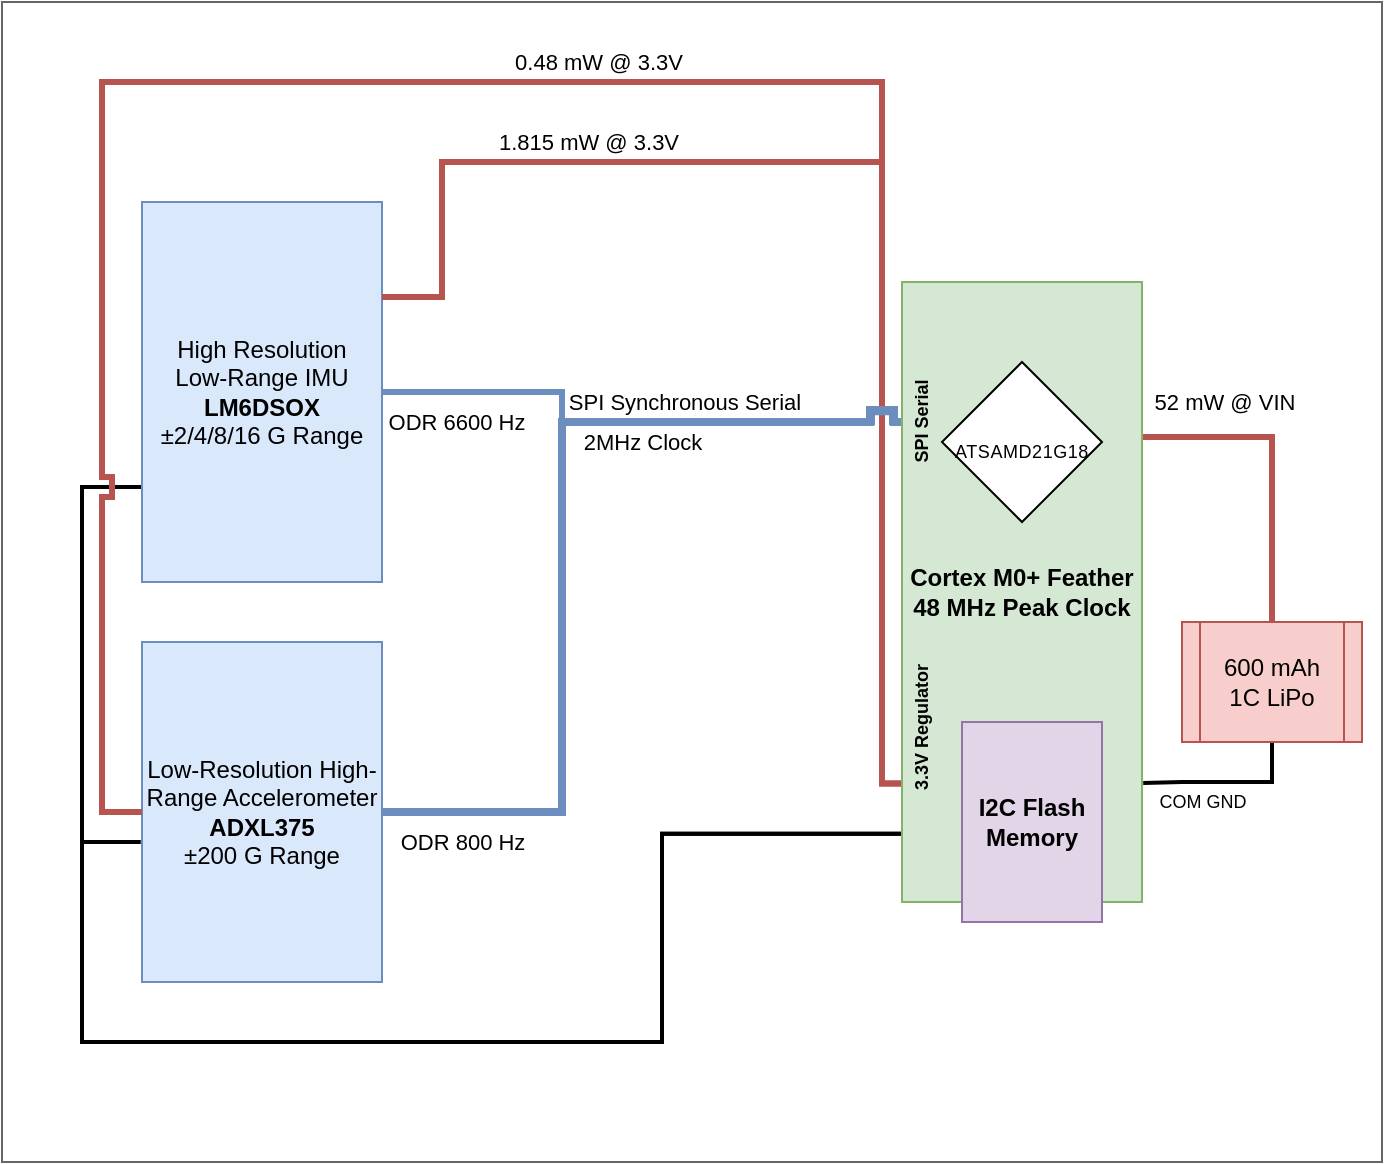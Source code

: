 <mxfile version="20.3.7" type="github">
  <diagram id="9PtypYjBhYBW2y5f75Z8" name="ELECTRIC-FBD">
    <mxGraphModel dx="1463" dy="938" grid="1" gridSize="10" guides="1" tooltips="1" connect="1" arrows="1" fold="1" page="1" pageScale="1" pageWidth="850" pageHeight="1100" math="0" shadow="0">
      <root>
        <mxCell id="0" />
        <mxCell id="1" parent="0" />
        <mxCell id="jtvHjVUpYxaJxIaI45h--17" value="" style="rounded=0;whiteSpace=wrap;html=1;labelBackgroundColor=none;fontFamily=Helvetica;fontSize=9;fillColor=none;fontColor=#333333;strokeColor=#666666;gradientColor=none;fillStyle=dashed;" vertex="1" parent="1">
          <mxGeometry x="-130" y="20" width="690" height="580" as="geometry" />
        </mxCell>
        <mxCell id="jtvHjVUpYxaJxIaI45h--14" style="edgeStyle=orthogonalEdgeStyle;rounded=0;jumpStyle=sharp;orthogonalLoop=1;jettySize=auto;html=1;exitX=0;exitY=0.75;exitDx=0;exitDy=0;entryX=0;entryY=0.89;entryDx=0;entryDy=0;entryPerimeter=0;strokeWidth=2;fontFamily=Helvetica;fontSize=9;endArrow=none;endFill=0;" edge="1" parent="1" source="o8rjoo6xaxwGKhyFrDOh-1" target="o8rjoo6xaxwGKhyFrDOh-3">
          <mxGeometry relative="1" as="geometry">
            <Array as="points">
              <mxPoint x="-90" y="263" />
              <mxPoint x="-90" y="540" />
              <mxPoint x="200" y="540" />
              <mxPoint x="200" y="436" />
            </Array>
          </mxGeometry>
        </mxCell>
        <mxCell id="o8rjoo6xaxwGKhyFrDOh-1" value="High Resolution&lt;br&gt;Low-Range IMU&lt;br&gt;&lt;b&gt;LM6DSOX&lt;/b&gt;&lt;br&gt;±2/4/8/16 G Range" style="rounded=0;whiteSpace=wrap;html=1;fillColor=#dae8fc;strokeColor=#6c8ebf;fontFamily=Helvetica;" parent="1" vertex="1">
          <mxGeometry x="-60" y="120" width="120" height="190" as="geometry" />
        </mxCell>
        <mxCell id="o8rjoo6xaxwGKhyFrDOh-2" value="Low-Resolution High-Range Accelerometer&lt;br&gt;&lt;b&gt;ADXL375&lt;/b&gt;&lt;br&gt;±200 G Range" style="rounded=0;whiteSpace=wrap;html=1;fillColor=#dae8fc;strokeColor=#6c8ebf;fontFamily=Helvetica;" parent="1" vertex="1">
          <mxGeometry x="-60" y="340" width="120" height="170" as="geometry" />
        </mxCell>
        <mxCell id="jtvHjVUpYxaJxIaI45h--13" style="edgeStyle=orthogonalEdgeStyle;rounded=0;jumpStyle=sharp;orthogonalLoop=1;jettySize=auto;html=1;exitX=0;exitY=0.89;exitDx=0;exitDy=0;exitPerimeter=0;entryX=-0.005;entryY=0.593;entryDx=0;entryDy=0;strokeWidth=2;fontFamily=Helvetica;fontSize=9;endArrow=none;endFill=0;entryPerimeter=0;" edge="1" parent="1" source="o8rjoo6xaxwGKhyFrDOh-3" target="o8rjoo6xaxwGKhyFrDOh-2">
          <mxGeometry relative="1" as="geometry">
            <Array as="points">
              <mxPoint x="200" y="436" />
              <mxPoint x="200" y="540" />
              <mxPoint x="-90" y="540" />
              <mxPoint x="-90" y="440" />
              <mxPoint x="-61" y="440" />
            </Array>
          </mxGeometry>
        </mxCell>
        <mxCell id="J-fSHl9zoMlPTrOR2JYS-9" value="ODR 800 Hz" style="edgeLabel;html=1;align=center;verticalAlign=middle;resizable=0;points=[];fontFamily=Helvetica;" parent="1" vertex="1" connectable="0">
          <mxGeometry x="100.004" y="440" as="geometry" />
        </mxCell>
        <mxCell id="J-fSHl9zoMlPTrOR2JYS-11" value="" style="edgeStyle=orthogonalEdgeStyle;rounded=0;orthogonalLoop=1;jettySize=auto;html=1;exitX=0.5;exitY=0;exitDx=0;exitDy=0;entryX=1;entryY=0.25;entryDx=0;entryDy=0;strokeWidth=3;endArrow=none;endFill=0;fillColor=#f8cecc;strokeColor=#b85450;fontFamily=Helvetica;" parent="1" source="J-fSHl9zoMlPTrOR2JYS-10" target="o8rjoo6xaxwGKhyFrDOh-3" edge="1">
          <mxGeometry x="-0.109" y="-18" relative="1" as="geometry">
            <mxPoint as="offset" />
          </mxGeometry>
        </mxCell>
        <mxCell id="J-fSHl9zoMlPTrOR2JYS-23" value="52 mW @ VIN" style="edgeLabel;html=1;align=center;verticalAlign=middle;resizable=0;points=[];fontFamily=Helvetica;" parent="J-fSHl9zoMlPTrOR2JYS-11" vertex="1" connectable="0">
          <mxGeometry x="0.588" y="-3" relative="1" as="geometry">
            <mxPoint x="8" y="-15" as="offset" />
          </mxGeometry>
        </mxCell>
        <mxCell id="jtvHjVUpYxaJxIaI45h--8" style="edgeStyle=orthogonalEdgeStyle;rounded=0;orthogonalLoop=1;jettySize=auto;html=1;exitX=0.5;exitY=1;exitDx=0;exitDy=0;entryX=1.005;entryY=0.808;entryDx=0;entryDy=0;entryPerimeter=0;fontFamily=Helvetica;fontSize=9;endArrow=none;endFill=0;strokeWidth=2;" edge="1" parent="1" source="J-fSHl9zoMlPTrOR2JYS-10" target="o8rjoo6xaxwGKhyFrDOh-3">
          <mxGeometry relative="1" as="geometry">
            <Array as="points">
              <mxPoint x="505" y="410" />
              <mxPoint x="460" y="410" />
            </Array>
          </mxGeometry>
        </mxCell>
        <mxCell id="jtvHjVUpYxaJxIaI45h--9" value="COM GND" style="edgeLabel;html=1;align=center;verticalAlign=middle;resizable=0;points=[];fontSize=9;fontFamily=Helvetica;" vertex="1" connectable="0" parent="jtvHjVUpYxaJxIaI45h--8">
          <mxGeometry x="0.069" y="1" relative="1" as="geometry">
            <mxPoint x="-10" y="9" as="offset" />
          </mxGeometry>
        </mxCell>
        <mxCell id="J-fSHl9zoMlPTrOR2JYS-10" value="600 mAh&lt;br&gt;1C LiPo" style="shape=process;whiteSpace=wrap;html=1;backgroundOutline=1;fillColor=#f8cecc;strokeColor=#b85450;fontFamily=Helvetica;" parent="1" vertex="1">
          <mxGeometry x="460" y="330" width="90" height="60" as="geometry" />
        </mxCell>
        <mxCell id="J-fSHl9zoMlPTrOR2JYS-18" style="edgeStyle=orthogonalEdgeStyle;rounded=0;orthogonalLoop=1;jettySize=auto;html=1;entryX=1;entryY=0.25;entryDx=0;entryDy=0;strokeWidth=3;endArrow=none;endFill=0;fillColor=#f8cecc;strokeColor=#b85450;exitX=0.192;exitY=-0.008;exitDx=0;exitDy=0;exitPerimeter=0;fontFamily=Helvetica;jumpStyle=none;" parent="1" target="o8rjoo6xaxwGKhyFrDOh-1" edge="1" source="jtvHjVUpYxaJxIaI45h--6">
          <mxGeometry relative="1" as="geometry">
            <mxPoint x="340" y="410" as="sourcePoint" />
            <Array as="points">
              <mxPoint x="310" y="411" />
              <mxPoint x="310" y="100" />
              <mxPoint x="90" y="100" />
              <mxPoint x="90" y="168" />
            </Array>
          </mxGeometry>
        </mxCell>
        <mxCell id="J-fSHl9zoMlPTrOR2JYS-19" value="1.815 mW @ 3.3V" style="edgeLabel;html=1;align=center;verticalAlign=middle;resizable=0;points=[];fontFamily=Helvetica;" parent="J-fSHl9zoMlPTrOR2JYS-18" vertex="1" connectable="0">
          <mxGeometry x="0.275" y="-1" relative="1" as="geometry">
            <mxPoint x="-61" y="-9" as="offset" />
          </mxGeometry>
        </mxCell>
        <mxCell id="J-fSHl9zoMlPTrOR2JYS-24" style="edgeStyle=orthogonalEdgeStyle;rounded=0;orthogonalLoop=1;jettySize=auto;html=1;entryX=0;entryY=0.5;entryDx=0;entryDy=0;strokeWidth=3;endArrow=none;endFill=0;fillColor=#f8cecc;strokeColor=#b85450;exitX=0.192;exitY=0.053;exitDx=0;exitDy=0;exitPerimeter=0;fontFamily=Helvetica;jumpStyle=sharp;" parent="1" source="jtvHjVUpYxaJxIaI45h--6" target="o8rjoo6xaxwGKhyFrDOh-2" edge="1">
          <mxGeometry relative="1" as="geometry">
            <Array as="points">
              <mxPoint x="310" y="411" />
              <mxPoint x="310" y="60" />
              <mxPoint x="-80" y="60" />
              <mxPoint x="-80" y="425" />
            </Array>
          </mxGeometry>
        </mxCell>
        <mxCell id="J-fSHl9zoMlPTrOR2JYS-26" value="0.48 mW @ 3.3V" style="edgeLabel;html=1;align=center;verticalAlign=middle;resizable=0;points=[];fontFamily=Helvetica;" parent="J-fSHl9zoMlPTrOR2JYS-24" vertex="1" connectable="0">
          <mxGeometry x="0.008" relative="1" as="geometry">
            <mxPoint x="69" y="-10" as="offset" />
          </mxGeometry>
        </mxCell>
        <mxCell id="o8rjoo6xaxwGKhyFrDOh-5" style="edgeStyle=orthogonalEdgeStyle;rounded=0;orthogonalLoop=1;jettySize=auto;html=1;exitX=1;exitY=0.5;exitDx=0;exitDy=0;fillColor=#dae8fc;strokeColor=#6c8ebf;strokeWidth=4;endArrow=none;endFill=0;fontFamily=Helvetica;jumpStyle=sharp;" parent="1" source="o8rjoo6xaxwGKhyFrDOh-2" edge="1">
          <mxGeometry relative="1" as="geometry">
            <mxPoint x="350" y="230" as="targetPoint" />
            <Array as="points">
              <mxPoint x="150" y="425" />
              <mxPoint x="150" y="230" />
            </Array>
          </mxGeometry>
        </mxCell>
        <mxCell id="o8rjoo6xaxwGKhyFrDOh-6" value="SPI Synchronous Serial" style="edgeLabel;html=1;align=center;verticalAlign=middle;resizable=0;points=[];fontFamily=Helvetica;" parent="o8rjoo6xaxwGKhyFrDOh-5" vertex="1" connectable="0">
          <mxGeometry x="0.325" y="3" relative="1" as="geometry">
            <mxPoint x="24" y="-7" as="offset" />
          </mxGeometry>
        </mxCell>
        <mxCell id="o8rjoo6xaxwGKhyFrDOh-7" value="2MHz Clock" style="edgeLabel;html=1;align=center;verticalAlign=middle;resizable=0;points=[];fontFamily=Helvetica;" parent="o8rjoo6xaxwGKhyFrDOh-5" vertex="1" connectable="0">
          <mxGeometry x="0.39" y="1" relative="1" as="geometry">
            <mxPoint x="-12" y="11" as="offset" />
          </mxGeometry>
        </mxCell>
        <mxCell id="o8rjoo6xaxwGKhyFrDOh-4" style="edgeStyle=orthogonalEdgeStyle;rounded=0;orthogonalLoop=1;jettySize=auto;html=1;exitX=1;exitY=0.5;exitDx=0;exitDy=0;entryX=0.083;entryY=0.226;entryDx=0;entryDy=0;entryPerimeter=0;fillColor=#dae8fc;strokeColor=#6c8ebf;strokeWidth=3;endArrow=none;endFill=0;fontFamily=Helvetica;jumpStyle=sharp;" parent="1" source="o8rjoo6xaxwGKhyFrDOh-1" target="o8rjoo6xaxwGKhyFrDOh-3" edge="1">
          <mxGeometry relative="1" as="geometry">
            <Array as="points">
              <mxPoint x="150" y="215" />
              <mxPoint x="150" y="230" />
            </Array>
          </mxGeometry>
        </mxCell>
        <mxCell id="J-fSHl9zoMlPTrOR2JYS-4" value="ODR 6600 Hz" style="edgeLabel;html=1;align=center;verticalAlign=middle;resizable=0;points=[];fontFamily=Helvetica;" parent="o8rjoo6xaxwGKhyFrDOh-4" vertex="1" connectable="0">
          <mxGeometry x="-0.775" y="2" relative="1" as="geometry">
            <mxPoint x="5" y="17" as="offset" />
          </mxGeometry>
        </mxCell>
        <mxCell id="jtvHjVUpYxaJxIaI45h--16" value="" style="group" vertex="1" connectable="0" parent="1">
          <mxGeometry x="320" y="160" width="120" height="320" as="geometry" />
        </mxCell>
        <mxCell id="o8rjoo6xaxwGKhyFrDOh-3" value="Cortex M0+ Feather&lt;br&gt;48 MHz Peak Clock&lt;br&gt;" style="rounded=0;whiteSpace=wrap;html=1;fillColor=#d5e8d4;strokeColor=#82b366;fontFamily=Helvetica;fontStyle=1;points=[[0,0,0,0,0],[0,0.25,0,0,0],[0,0.5,0,0,0],[0,0.75,0,0,0],[0,0.89,0,0,0],[0,1,0,0,0],[0.25,0,0,0,0],[0.25,1,0,0,0],[0.5,0,0,0,0],[0.5,1,0,0,0],[0.75,0,0,0,0],[0.75,1,0,0,0],[1,0,0,0,0],[1,0.25,0,0,0],[1,0.5,0,0,0],[1,0.75,0,0,0],[1,1,0,0,0]];" parent="jtvHjVUpYxaJxIaI45h--16" vertex="1">
          <mxGeometry width="120" height="310" as="geometry" />
        </mxCell>
        <mxCell id="J-fSHl9zoMlPTrOR2JYS-1" value="I2C Flash Memory" style="rounded=0;whiteSpace=wrap;html=1;fillColor=#e1d5e7;strokeColor=#9673a6;fontFamily=Helvetica;fontStyle=1" parent="jtvHjVUpYxaJxIaI45h--16" vertex="1">
          <mxGeometry x="30" y="220" width="70" height="100" as="geometry" />
        </mxCell>
        <mxCell id="jtvHjVUpYxaJxIaI45h--1" value="&lt;p style=&quot;&quot;&gt;&lt;span style=&quot;letter-spacing: 0.28px; text-align: left;&quot;&gt;&lt;font style=&quot;font-size: 9px;&quot;&gt;ATSAMD21G18&lt;/font&gt;&lt;/span&gt;&lt;/p&gt;" style="rhombus;whiteSpace=wrap;html=1;fontSize=20;fillColor=default;fontFamily=Helvetica;" vertex="1" parent="jtvHjVUpYxaJxIaI45h--16">
          <mxGeometry x="20" y="40" width="80" height="80" as="geometry" />
        </mxCell>
        <mxCell id="jtvHjVUpYxaJxIaI45h--4" value="SPI Serial" style="text;html=1;align=center;verticalAlign=middle;resizable=0;points=[];autosize=1;strokeColor=none;fillColor=none;fontSize=9;fontFamily=Helvetica;rotation=-90;fontStyle=1" vertex="1" parent="jtvHjVUpYxaJxIaI45h--16">
          <mxGeometry x="-20" y="60" width="60" height="20" as="geometry" />
        </mxCell>
        <mxCell id="jtvHjVUpYxaJxIaI45h--6" value="3.3V Regulator" style="text;html=1;align=center;verticalAlign=middle;resizable=0;points=[];autosize=1;strokeColor=none;fillColor=none;fontSize=9;fontFamily=Helvetica;rotation=-90;fontStyle=1" vertex="1" parent="jtvHjVUpYxaJxIaI45h--16">
          <mxGeometry x="-35" y="213" width="90" height="20" as="geometry" />
        </mxCell>
      </root>
    </mxGraphModel>
  </diagram>
</mxfile>
